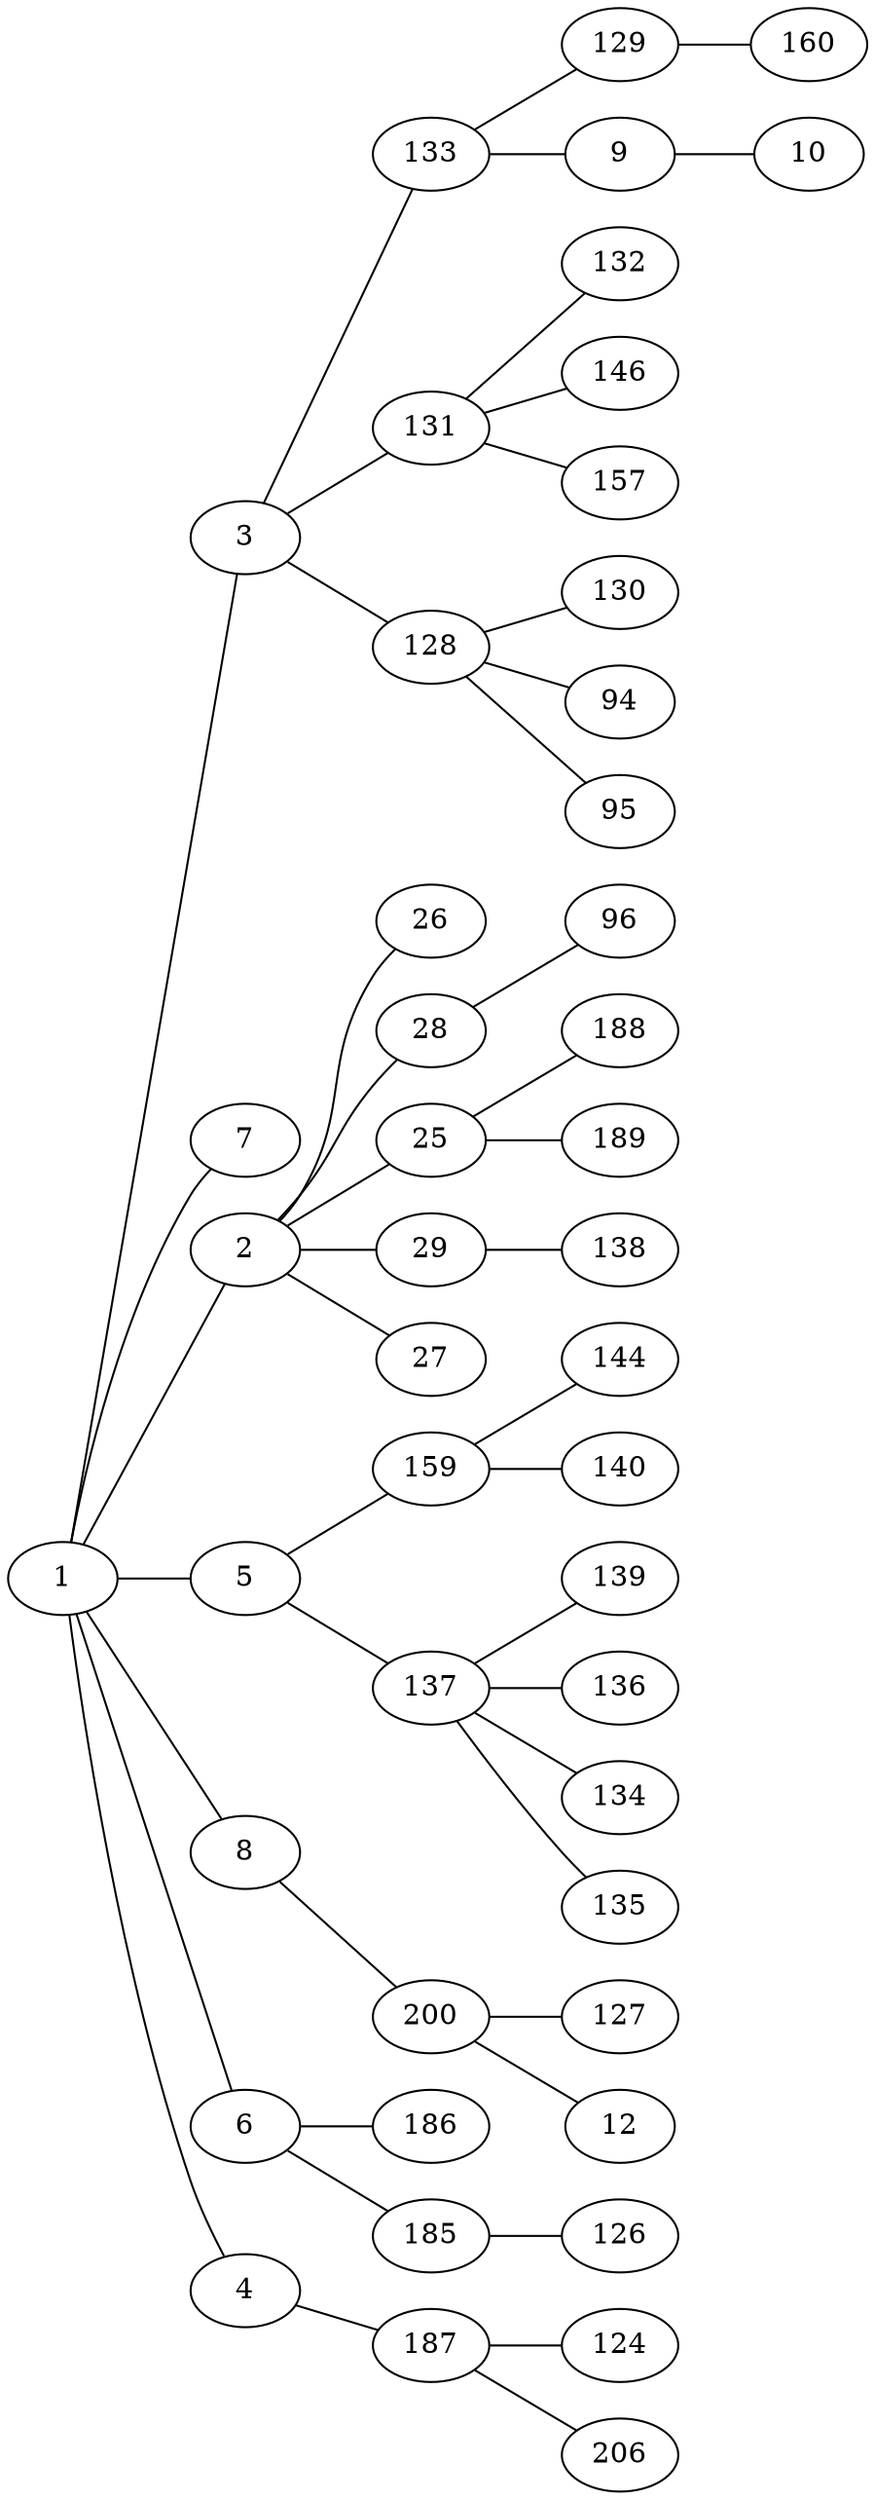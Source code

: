 Strict Graph A{
    rankdir=LR;
    1 -- {3 7 2 5 8 6 4 };
    3 -- {1 133 131 128 };
    7 -- {1 };
    2 -- {1 26 28 25 29 27 };
    5 -- {1 159 137 };
    8 -- {1 200 };
    6 -- {1 186 185 };
    4 -- {1 187 };
    133 -- {3 129 9 };
    131 -- {3 132 146 157 };
    128 -- {3 130 94 95 };
    26 -- {2 };
    28 -- {2 96 };
    25 -- {2 188 189 };
    29 -- {2 138 };
    27 -- {2 };
    159 -- {5 144 140 };
    137 -- {5 139 136 134 135 };
    200 -- {8 127 12 };
    186 -- {6 };
    185 -- {6 126 };
    187 -- {4 124 206 };
    129 -- {133 160 };
    9 -- {133 10 };
    132 -- {131 };
    146 -- {131 };
    157 -- {131 };
    130 -- {128 };
    94 -- {128 };
    95 -- {128 };
    96 -- {28 };
    188 -- {25 };
    189 -- {25 };
    138 -- {29 };
    144 -- {159 };
    140 -- {159 };
    139 -- {137 };
    136 -- {137 };
    134 -- {137 };
    135 -- {137 };
    127 -- {200 };
    12 -- {200 };
    126 -- {185 };
    124 -- {187 };
    206 -- {187 };
    160 -- {129 };
    10 -- {9 };
}